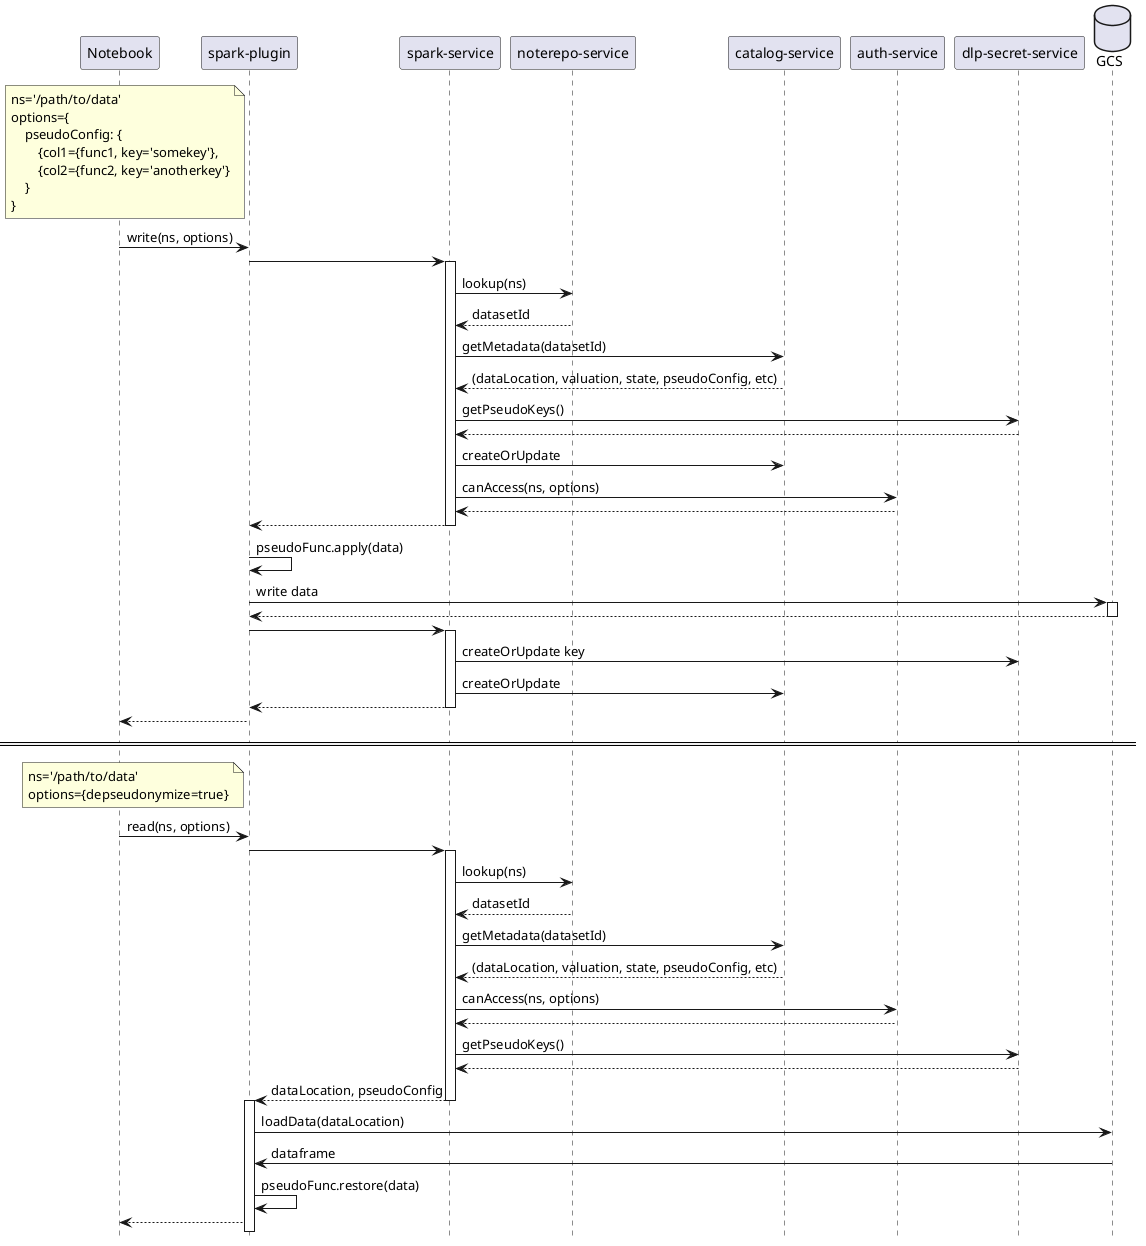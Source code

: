 @startuml
hide footbox

' Participants

participant "Notebook" as Notebook
participant "spark-plugin" as SparkPlugin
participant "spark-service" as SparkService
participant "noterepo-service" as NoterepoService
participant "catalog-service" as CatalogService
participant "auth-service" as AuthService
participant "dlp-secret-service" as SecretService
database "GCS" as GCS

' Write (and pseudonymize) data
note left of SparkPlugin
    ns='/path/to/data'
    options={
        pseudoConfig: {
            {col1={func1, key='somekey'},
            {col2={func2, key='anotherkey'}
        }
    }
end note

Notebook->SparkPlugin: write(ns, options)

SparkPlugin->SparkService:

activate SparkService
SparkService->NoterepoService: lookup(ns)
NoterepoService-->SparkService: datasetId
SparkService->CatalogService: getMetadata(datasetId)
CatalogService-->SparkService: (dataLocation, valuation, state, pseudoConfig, etc)
SparkService->SecretService: getPseudoKeys()
SecretService-->SparkService:
SparkService->CatalogService: createOrUpdate
SparkService->AuthService: canAccess(ns, options)
AuthService-->SparkService:
SparkService-->SparkPlugin
deactivate SparkService

SparkPlugin->SparkPlugin: pseudoFunc.apply(data)

SparkPlugin->GCS: write data
activate GCS
GCS-->SparkPlugin:
deactivate GCS
SparkPlugin->SparkService:
activate SparkService
SparkService->SecretService: createOrUpdate key
SparkService->CatalogService: createOrUpdate
SparkService-->SparkPlugin
deactivate SparkService
SparkPlugin-->Notebook
====

' Read depseudonymized data

note left of SparkPlugin
    ns='/path/to/data'
    options={depseudonymize=true}
end note

Notebook->SparkPlugin: read(ns, options)
SparkPlugin->SparkService:
activate SparkService
SparkService->NoterepoService: lookup(ns)
NoterepoService-->SparkService: datasetId
SparkService->CatalogService: getMetadata(datasetId)
CatalogService-->SparkService: (dataLocation, valuation, state, pseudoConfig, etc)
SparkService->AuthService: canAccess(ns, options)
AuthService-->SparkService:
SparkService->SecretService: getPseudoKeys()
SecretService-->SparkService:
SparkService-->SparkPlugin: dataLocation, pseudoConfig
deactivate SparkService

activate SparkPlugin
SparkPlugin->GCS: loadData(dataLocation)
GCS->SparkPlugin: dataframe

SparkPlugin->SparkPlugin: pseudoFunc.restore(data)
SparkPlugin-->Notebook

@enduml